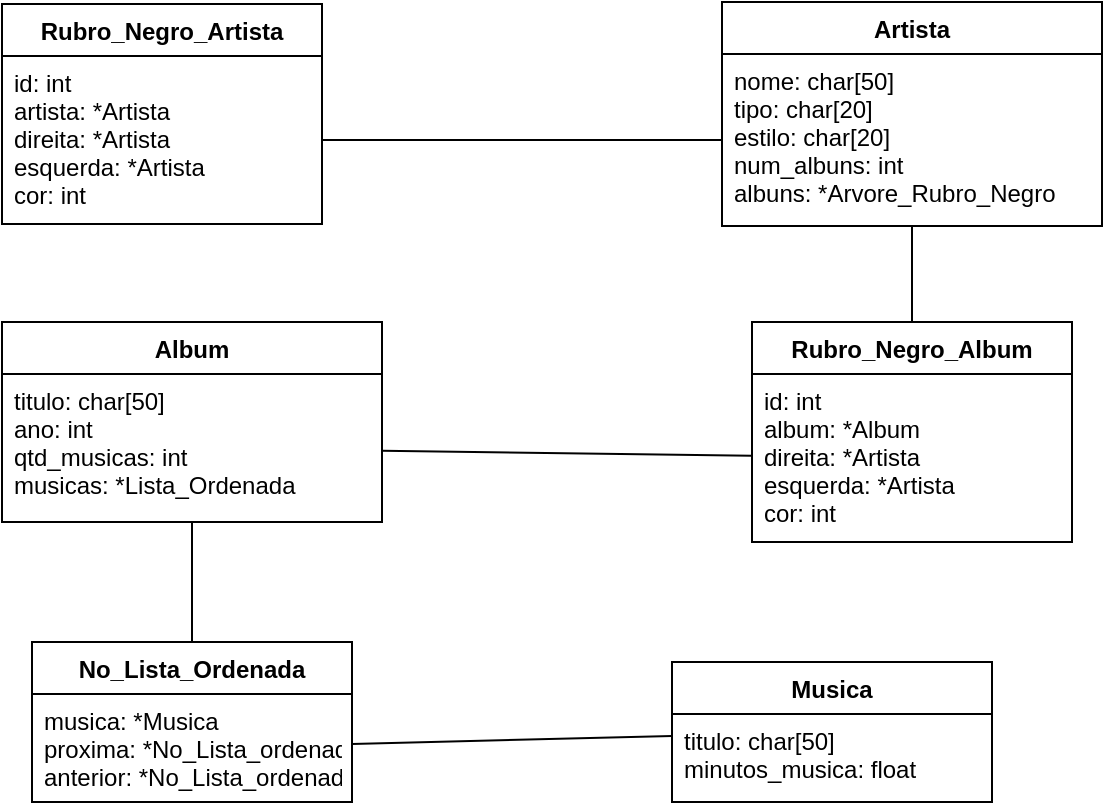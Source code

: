 <mxfile>
    <diagram id="D_gLeVfheplufITs3tqa" name="Page-1">
        <mxGraphModel dx="1022" dy="549" grid="1" gridSize="10" guides="1" tooltips="1" connect="1" arrows="1" fold="1" page="1" pageScale="1" pageWidth="850" pageHeight="1100" math="0" shadow="0">
            <root>
                <mxCell id="0"/>
                <mxCell id="1" parent="0"/>
                <mxCell id="2" value="Artista" style="swimlane;fontStyle=1;align=center;verticalAlign=top;childLayout=stackLayout;horizontal=1;startSize=26;horizontalStack=0;resizeParent=1;resizeParentMax=0;resizeLast=0;collapsible=1;marginBottom=0;" parent="1" vertex="1">
                    <mxGeometry x="595" y="310" width="190" height="112" as="geometry"/>
                </mxCell>
                <mxCell id="3" value="nome: char[50]&#10;tipo: char[20]&#10;estilo: char[20]&#10;num_albuns: int&#10;albuns: *Arvore_Rubro_Negro" style="text;strokeColor=none;fillColor=none;align=left;verticalAlign=top;spacingLeft=4;spacingRight=4;overflow=hidden;rotatable=0;points=[[0,0.5],[1,0.5]];portConstraint=eastwest;" parent="2" vertex="1">
                    <mxGeometry y="26" width="190" height="86" as="geometry"/>
                </mxCell>
                <mxCell id="8" value="Album" style="swimlane;fontStyle=1;align=center;verticalAlign=top;childLayout=stackLayout;horizontal=1;startSize=26;horizontalStack=0;resizeParent=1;resizeParentMax=0;resizeLast=0;collapsible=1;marginBottom=0;" parent="1" vertex="1">
                    <mxGeometry x="235" y="470" width="190" height="100" as="geometry"/>
                </mxCell>
                <mxCell id="9" value="titulo: char[50]&#10;ano: int&#10;qtd_musicas: int&#10;musicas: *Lista_Ordenada" style="text;strokeColor=none;fillColor=none;align=left;verticalAlign=top;spacingLeft=4;spacingRight=4;overflow=hidden;rotatable=0;points=[[0,0.5],[1,0.5]];portConstraint=eastwest;" parent="8" vertex="1">
                    <mxGeometry y="26" width="190" height="74" as="geometry"/>
                </mxCell>
                <mxCell id="27" style="edgeStyle=none;html=1;startArrow=none;startFill=0;endArrow=none;endFill=0;" parent="1" source="12" target="26" edge="1">
                    <mxGeometry relative="1" as="geometry"/>
                </mxCell>
                <mxCell id="12" value="Musica" style="swimlane;fontStyle=1;align=center;verticalAlign=top;childLayout=stackLayout;horizontal=1;startSize=26;horizontalStack=0;resizeParent=1;resizeParentMax=0;resizeLast=0;collapsible=1;marginBottom=0;" parent="1" vertex="1">
                    <mxGeometry x="570" y="640" width="160" height="70" as="geometry"/>
                </mxCell>
                <mxCell id="13" value="titulo: char[50]&#10;minutos_musica: float&#10;" style="text;strokeColor=none;fillColor=none;align=left;verticalAlign=top;spacingLeft=4;spacingRight=4;overflow=hidden;rotatable=0;points=[[0,0.5],[1,0.5]];portConstraint=eastwest;" parent="12" vertex="1">
                    <mxGeometry y="26" width="160" height="44" as="geometry"/>
                </mxCell>
                <mxCell id="28" style="edgeStyle=none;html=1;startArrow=none;startFill=0;endArrow=none;endFill=0;" parent="1" source="25" target="9" edge="1">
                    <mxGeometry relative="1" as="geometry"/>
                </mxCell>
                <mxCell id="25" value="No_Lista_Ordenada" style="swimlane;fontStyle=1;align=center;verticalAlign=top;childLayout=stackLayout;horizontal=1;startSize=26;horizontalStack=0;resizeParent=1;resizeParentMax=0;resizeLast=0;collapsible=1;marginBottom=0;" parent="1" vertex="1">
                    <mxGeometry x="250" y="630" width="160" height="80" as="geometry"/>
                </mxCell>
                <mxCell id="26" value="musica: *Musica&#10;proxima: *No_Lista_ordenada&#10;anterior: *No_Lista_ordenada" style="text;strokeColor=none;fillColor=none;align=left;verticalAlign=top;spacingLeft=4;spacingRight=4;overflow=hidden;rotatable=0;points=[[0,0.5],[1,0.5]];portConstraint=eastwest;" parent="25" vertex="1">
                    <mxGeometry y="26" width="160" height="54" as="geometry"/>
                </mxCell>
                <mxCell id="32" style="edgeStyle=none;html=1;startArrow=none;startFill=0;endArrow=none;endFill=0;" parent="1" source="29" target="3" edge="1">
                    <mxGeometry relative="1" as="geometry"/>
                </mxCell>
                <mxCell id="29" value="Rubro_Negro_Album" style="swimlane;fontStyle=1;align=center;verticalAlign=top;childLayout=stackLayout;horizontal=1;startSize=26;horizontalStack=0;resizeParent=1;resizeParentMax=0;resizeLast=0;collapsible=1;marginBottom=0;" parent="1" vertex="1">
                    <mxGeometry x="610" y="470" width="160" height="110" as="geometry"/>
                </mxCell>
                <mxCell id="30" value="id: int&#10;album: *Album&#10;direita: *Artista&#10;esquerda: *Artista&#10;cor: int&#10;" style="text;strokeColor=none;fillColor=none;align=left;verticalAlign=top;spacingLeft=4;spacingRight=4;overflow=hidden;rotatable=0;points=[[0,0.5],[1,0.5]];portConstraint=eastwest;" parent="29" vertex="1">
                    <mxGeometry y="26" width="160" height="84" as="geometry"/>
                </mxCell>
                <mxCell id="34" value="Rubro_Negro_Artista" style="swimlane;fontStyle=1;align=center;verticalAlign=top;childLayout=stackLayout;horizontal=1;startSize=26;horizontalStack=0;resizeParent=1;resizeParentMax=0;resizeLast=0;collapsible=1;marginBottom=0;" parent="1" vertex="1">
                    <mxGeometry x="235" y="311" width="160" height="110" as="geometry"/>
                </mxCell>
                <mxCell id="35" value="id: int&#10;artista: *Artista&#10;direita: *Artista&#10;esquerda: *Artista&#10;cor: int" style="text;strokeColor=none;fillColor=none;align=left;verticalAlign=top;spacingLeft=4;spacingRight=4;overflow=hidden;rotatable=0;points=[[0,0.5],[1,0.5]];portConstraint=eastwest;" parent="34" vertex="1">
                    <mxGeometry y="26" width="160" height="84" as="geometry"/>
                </mxCell>
                <mxCell id="42" style="edgeStyle=none;html=1;startArrow=none;startFill=0;endArrow=none;endFill=0;" parent="1" source="9" target="30" edge="1">
                    <mxGeometry relative="1" as="geometry"/>
                </mxCell>
                <mxCell id="44" style="edgeStyle=none;html=1;startArrow=none;startFill=0;endArrow=none;endFill=0;" parent="1" source="3" target="35" edge="1">
                    <mxGeometry relative="1" as="geometry"/>
                </mxCell>
            </root>
        </mxGraphModel>
    </diagram>
</mxfile>
